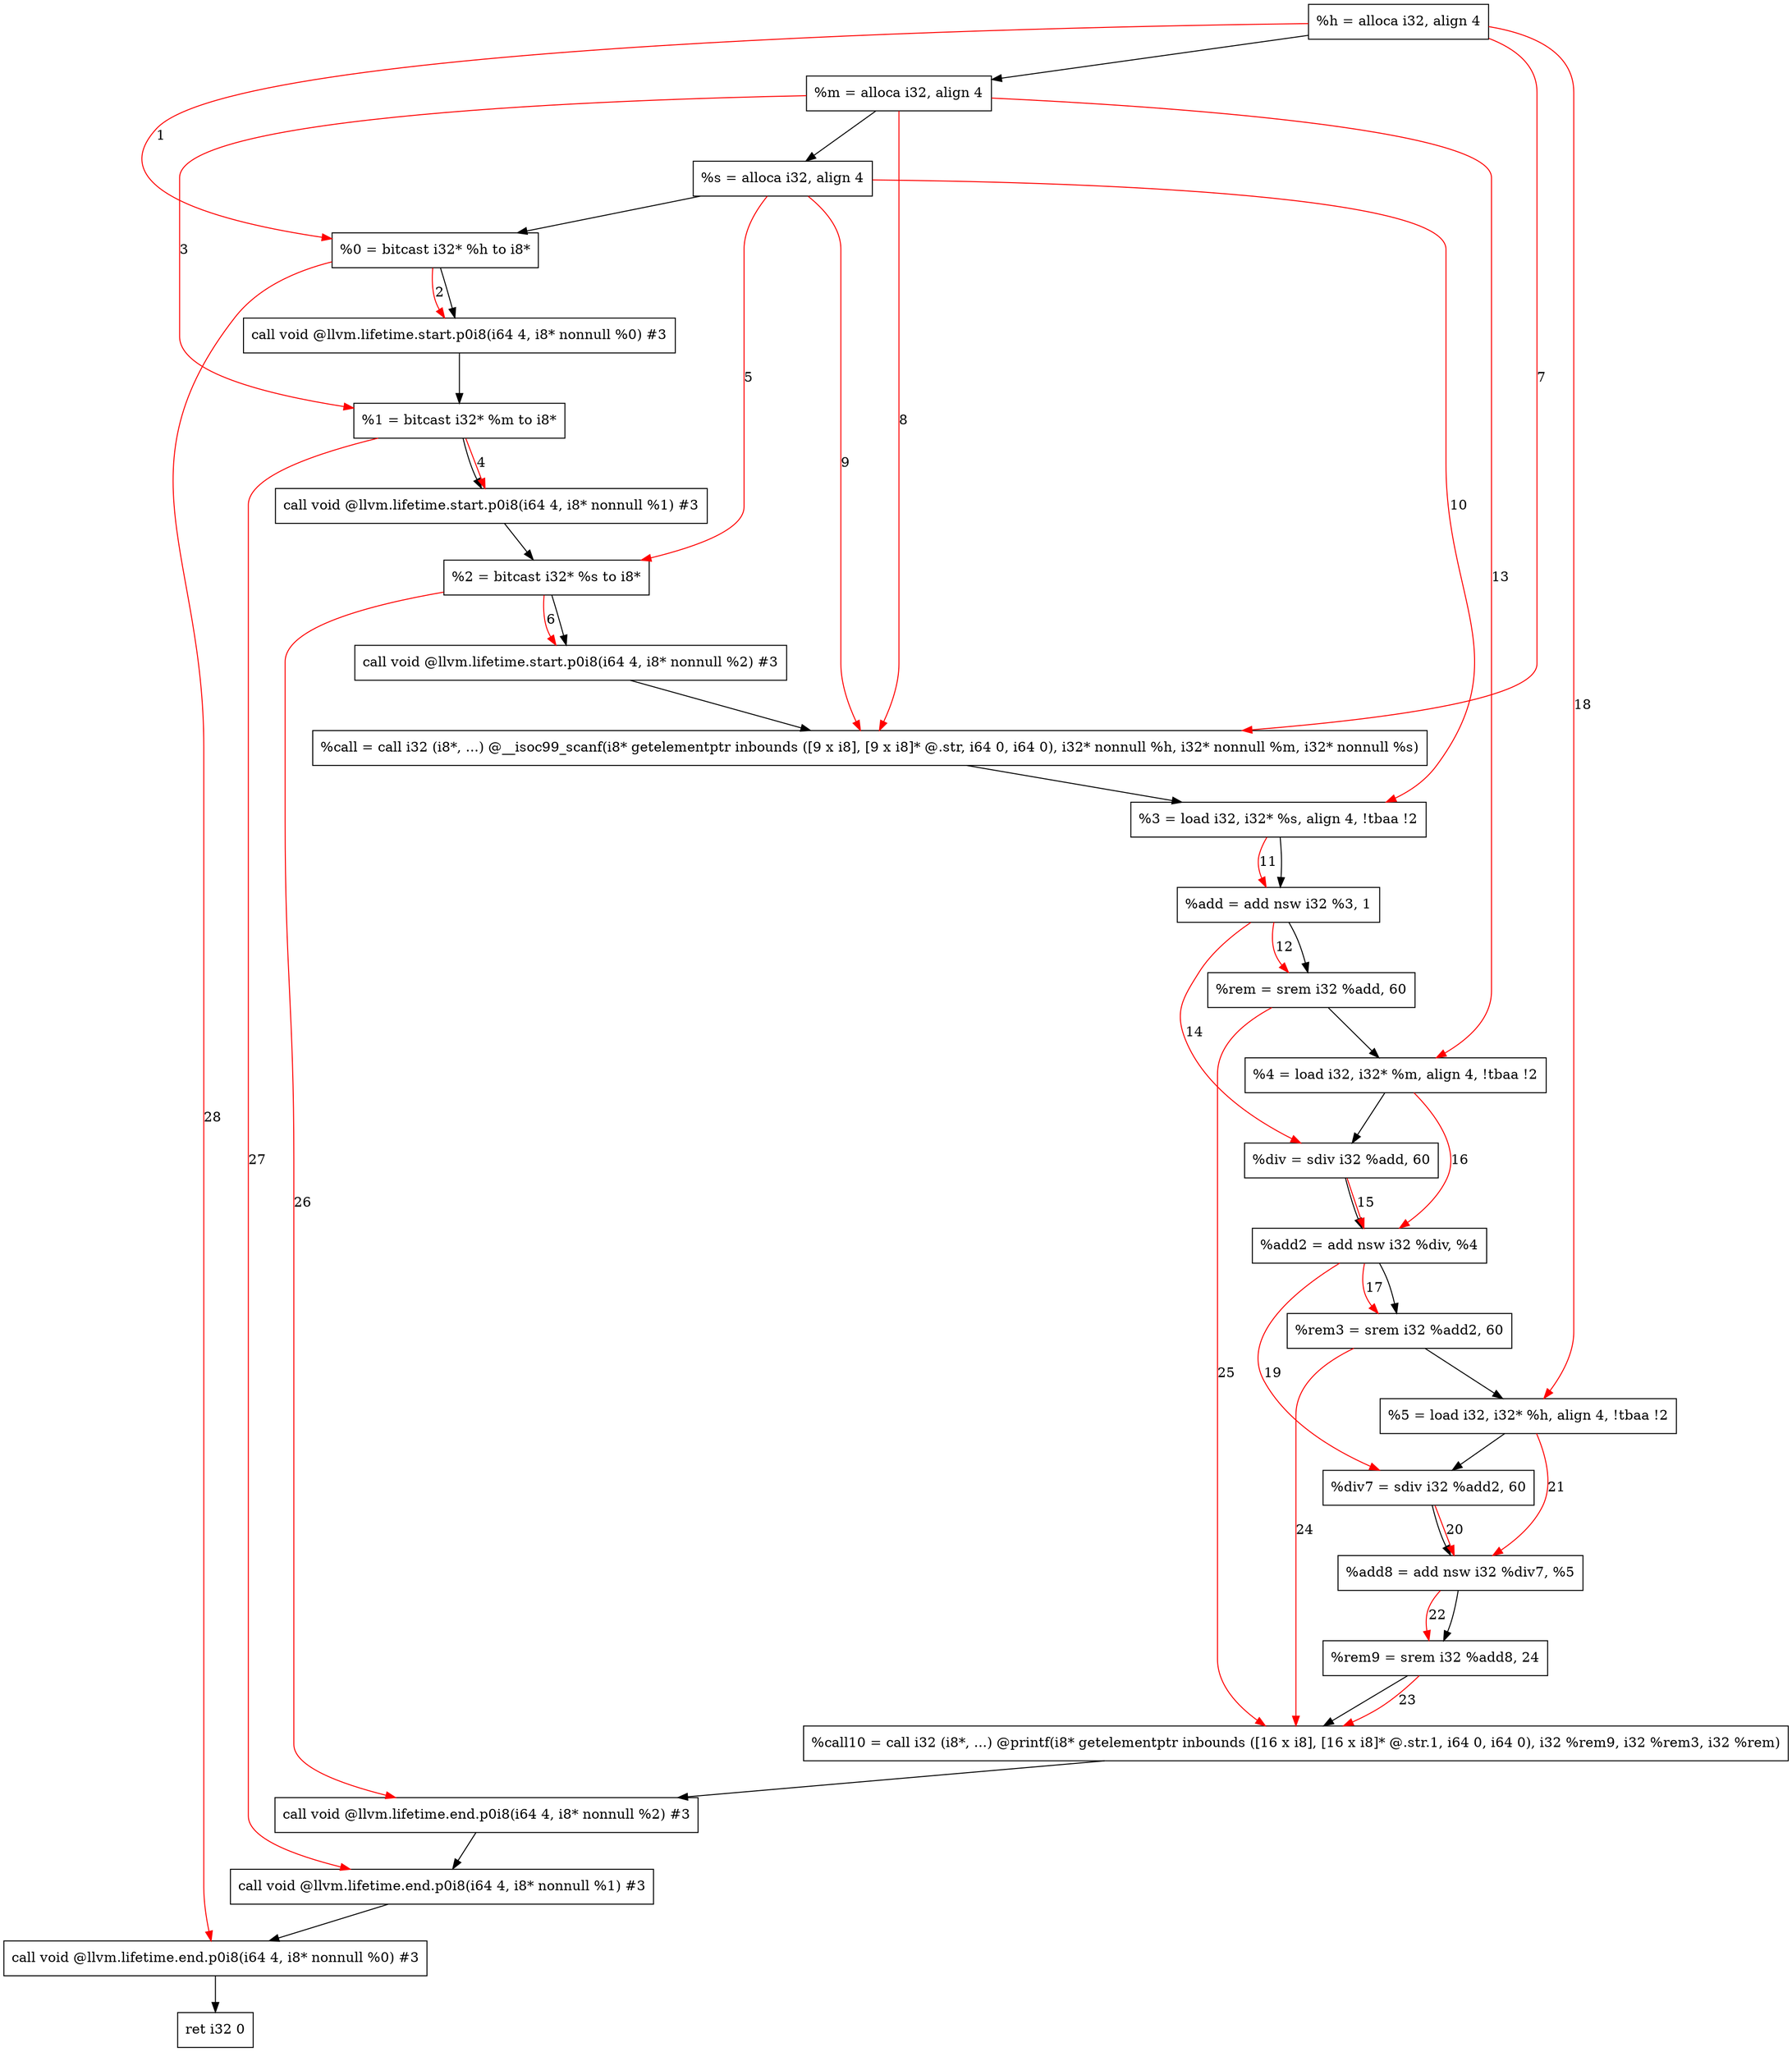 digraph "CDFG for'func' function" {
	Node0x563508d98a28[shape=record, label="  %h = alloca i32, align 4"]
	Node0x563508d990e8[shape=record, label="  %m = alloca i32, align 4"]
	Node0x563508d99168[shape=record, label="  %s = alloca i32, align 4"]
	Node0x563508d991e8[shape=record, label="  %0 = bitcast i32* %h to i8*"]
	Node0x563508d99648[shape=record, label="  call void @llvm.lifetime.start.p0i8(i64 4, i8* nonnull %0) #3"]
	Node0x563508d99728[shape=record, label="  %1 = bitcast i32* %m to i8*"]
	Node0x563508d99828[shape=record, label="  call void @llvm.lifetime.start.p0i8(i64 4, i8* nonnull %1) #3"]
	Node0x563508d998e8[shape=record, label="  %2 = bitcast i32* %s to i8*"]
	Node0x563508d999a8[shape=record, label="  call void @llvm.lifetime.start.p0i8(i64 4, i8* nonnull %2) #3"]
	Node0x563508d99e48[shape=record, label="  %call = call i32 (i8*, ...) @__isoc99_scanf(i8* getelementptr inbounds ([9 x i8], [9 x i8]* @.str, i64 0, i64 0), i32* nonnull %h, i32* nonnull %m, i32* nonnull %s)"]
	Node0x563508d99f08[shape=record, label="  %3 = load i32, i32* %s, align 4, !tbaa !2"]
	Node0x563508d9ae10[shape=record, label="  %add = add nsw i32 %3, 1"]
	Node0x563508d9aed0[shape=record, label="  %rem = srem i32 %add, 60"]
	Node0x563508d9af48[shape=record, label="  %4 = load i32, i32* %m, align 4, !tbaa !2"]
	Node0x563508d9b620[shape=record, label="  %div = sdiv i32 %add, 60"]
	Node0x563508d9b6b0[shape=record, label="  %add2 = add nsw i32 %div, %4"]
	Node0x563508d9b740[shape=record, label="  %rem3 = srem i32 %add2, 60"]
	Node0x563508d9b7b8[shape=record, label="  %5 = load i32, i32* %h, align 4, !tbaa !2"]
	Node0x563508d9b830[shape=record, label="  %div7 = sdiv i32 %add2, 60"]
	Node0x563508d9b8c0[shape=record, label="  %add8 = add nsw i32 %div7, %5"]
	Node0x563508d9b950[shape=record, label="  %rem9 = srem i32 %add8, 24"]
	Node0x563508d9bcf8[shape=record, label="  %call10 = call i32 (i8*, ...) @printf(i8* getelementptr inbounds ([16 x i8], [16 x i8]* @.str.1, i64 0, i64 0), i32 %rem9, i32 %rem3, i32 %rem)"]
	Node0x563508d9bf58[shape=record, label="  call void @llvm.lifetime.end.p0i8(i64 4, i8* nonnull %2) #3"]
	Node0x563508d9c0b8[shape=record, label="  call void @llvm.lifetime.end.p0i8(i64 4, i8* nonnull %1) #3"]
	Node0x563508d9c1c8[shape=record, label="  call void @llvm.lifetime.end.p0i8(i64 4, i8* nonnull %0) #3"]
	Node0x563508d9c288[shape=record, label="  ret i32 0"]
	Node0x563508d98a28 -> Node0x563508d990e8
	Node0x563508d990e8 -> Node0x563508d99168
	Node0x563508d99168 -> Node0x563508d991e8
	Node0x563508d991e8 -> Node0x563508d99648
	Node0x563508d99648 -> Node0x563508d99728
	Node0x563508d99728 -> Node0x563508d99828
	Node0x563508d99828 -> Node0x563508d998e8
	Node0x563508d998e8 -> Node0x563508d999a8
	Node0x563508d999a8 -> Node0x563508d99e48
	Node0x563508d99e48 -> Node0x563508d99f08
	Node0x563508d99f08 -> Node0x563508d9ae10
	Node0x563508d9ae10 -> Node0x563508d9aed0
	Node0x563508d9aed0 -> Node0x563508d9af48
	Node0x563508d9af48 -> Node0x563508d9b620
	Node0x563508d9b620 -> Node0x563508d9b6b0
	Node0x563508d9b6b0 -> Node0x563508d9b740
	Node0x563508d9b740 -> Node0x563508d9b7b8
	Node0x563508d9b7b8 -> Node0x563508d9b830
	Node0x563508d9b830 -> Node0x563508d9b8c0
	Node0x563508d9b8c0 -> Node0x563508d9b950
	Node0x563508d9b950 -> Node0x563508d9bcf8
	Node0x563508d9bcf8 -> Node0x563508d9bf58
	Node0x563508d9bf58 -> Node0x563508d9c0b8
	Node0x563508d9c0b8 -> Node0x563508d9c1c8
	Node0x563508d9c1c8 -> Node0x563508d9c288
edge [color=red]
	Node0x563508d98a28 -> Node0x563508d991e8[label="1"]
	Node0x563508d991e8 -> Node0x563508d99648[label="2"]
	Node0x563508d990e8 -> Node0x563508d99728[label="3"]
	Node0x563508d99728 -> Node0x563508d99828[label="4"]
	Node0x563508d99168 -> Node0x563508d998e8[label="5"]
	Node0x563508d998e8 -> Node0x563508d999a8[label="6"]
	Node0x563508d98a28 -> Node0x563508d99e48[label="7"]
	Node0x563508d990e8 -> Node0x563508d99e48[label="8"]
	Node0x563508d99168 -> Node0x563508d99e48[label="9"]
	Node0x563508d99168 -> Node0x563508d99f08[label="10"]
	Node0x563508d99f08 -> Node0x563508d9ae10[label="11"]
	Node0x563508d9ae10 -> Node0x563508d9aed0[label="12"]
	Node0x563508d990e8 -> Node0x563508d9af48[label="13"]
	Node0x563508d9ae10 -> Node0x563508d9b620[label="14"]
	Node0x563508d9b620 -> Node0x563508d9b6b0[label="15"]
	Node0x563508d9af48 -> Node0x563508d9b6b0[label="16"]
	Node0x563508d9b6b0 -> Node0x563508d9b740[label="17"]
	Node0x563508d98a28 -> Node0x563508d9b7b8[label="18"]
	Node0x563508d9b6b0 -> Node0x563508d9b830[label="19"]
	Node0x563508d9b830 -> Node0x563508d9b8c0[label="20"]
	Node0x563508d9b7b8 -> Node0x563508d9b8c0[label="21"]
	Node0x563508d9b8c0 -> Node0x563508d9b950[label="22"]
	Node0x563508d9b950 -> Node0x563508d9bcf8[label="23"]
	Node0x563508d9b740 -> Node0x563508d9bcf8[label="24"]
	Node0x563508d9aed0 -> Node0x563508d9bcf8[label="25"]
	Node0x563508d998e8 -> Node0x563508d9bf58[label="26"]
	Node0x563508d99728 -> Node0x563508d9c0b8[label="27"]
	Node0x563508d991e8 -> Node0x563508d9c1c8[label="28"]
}
